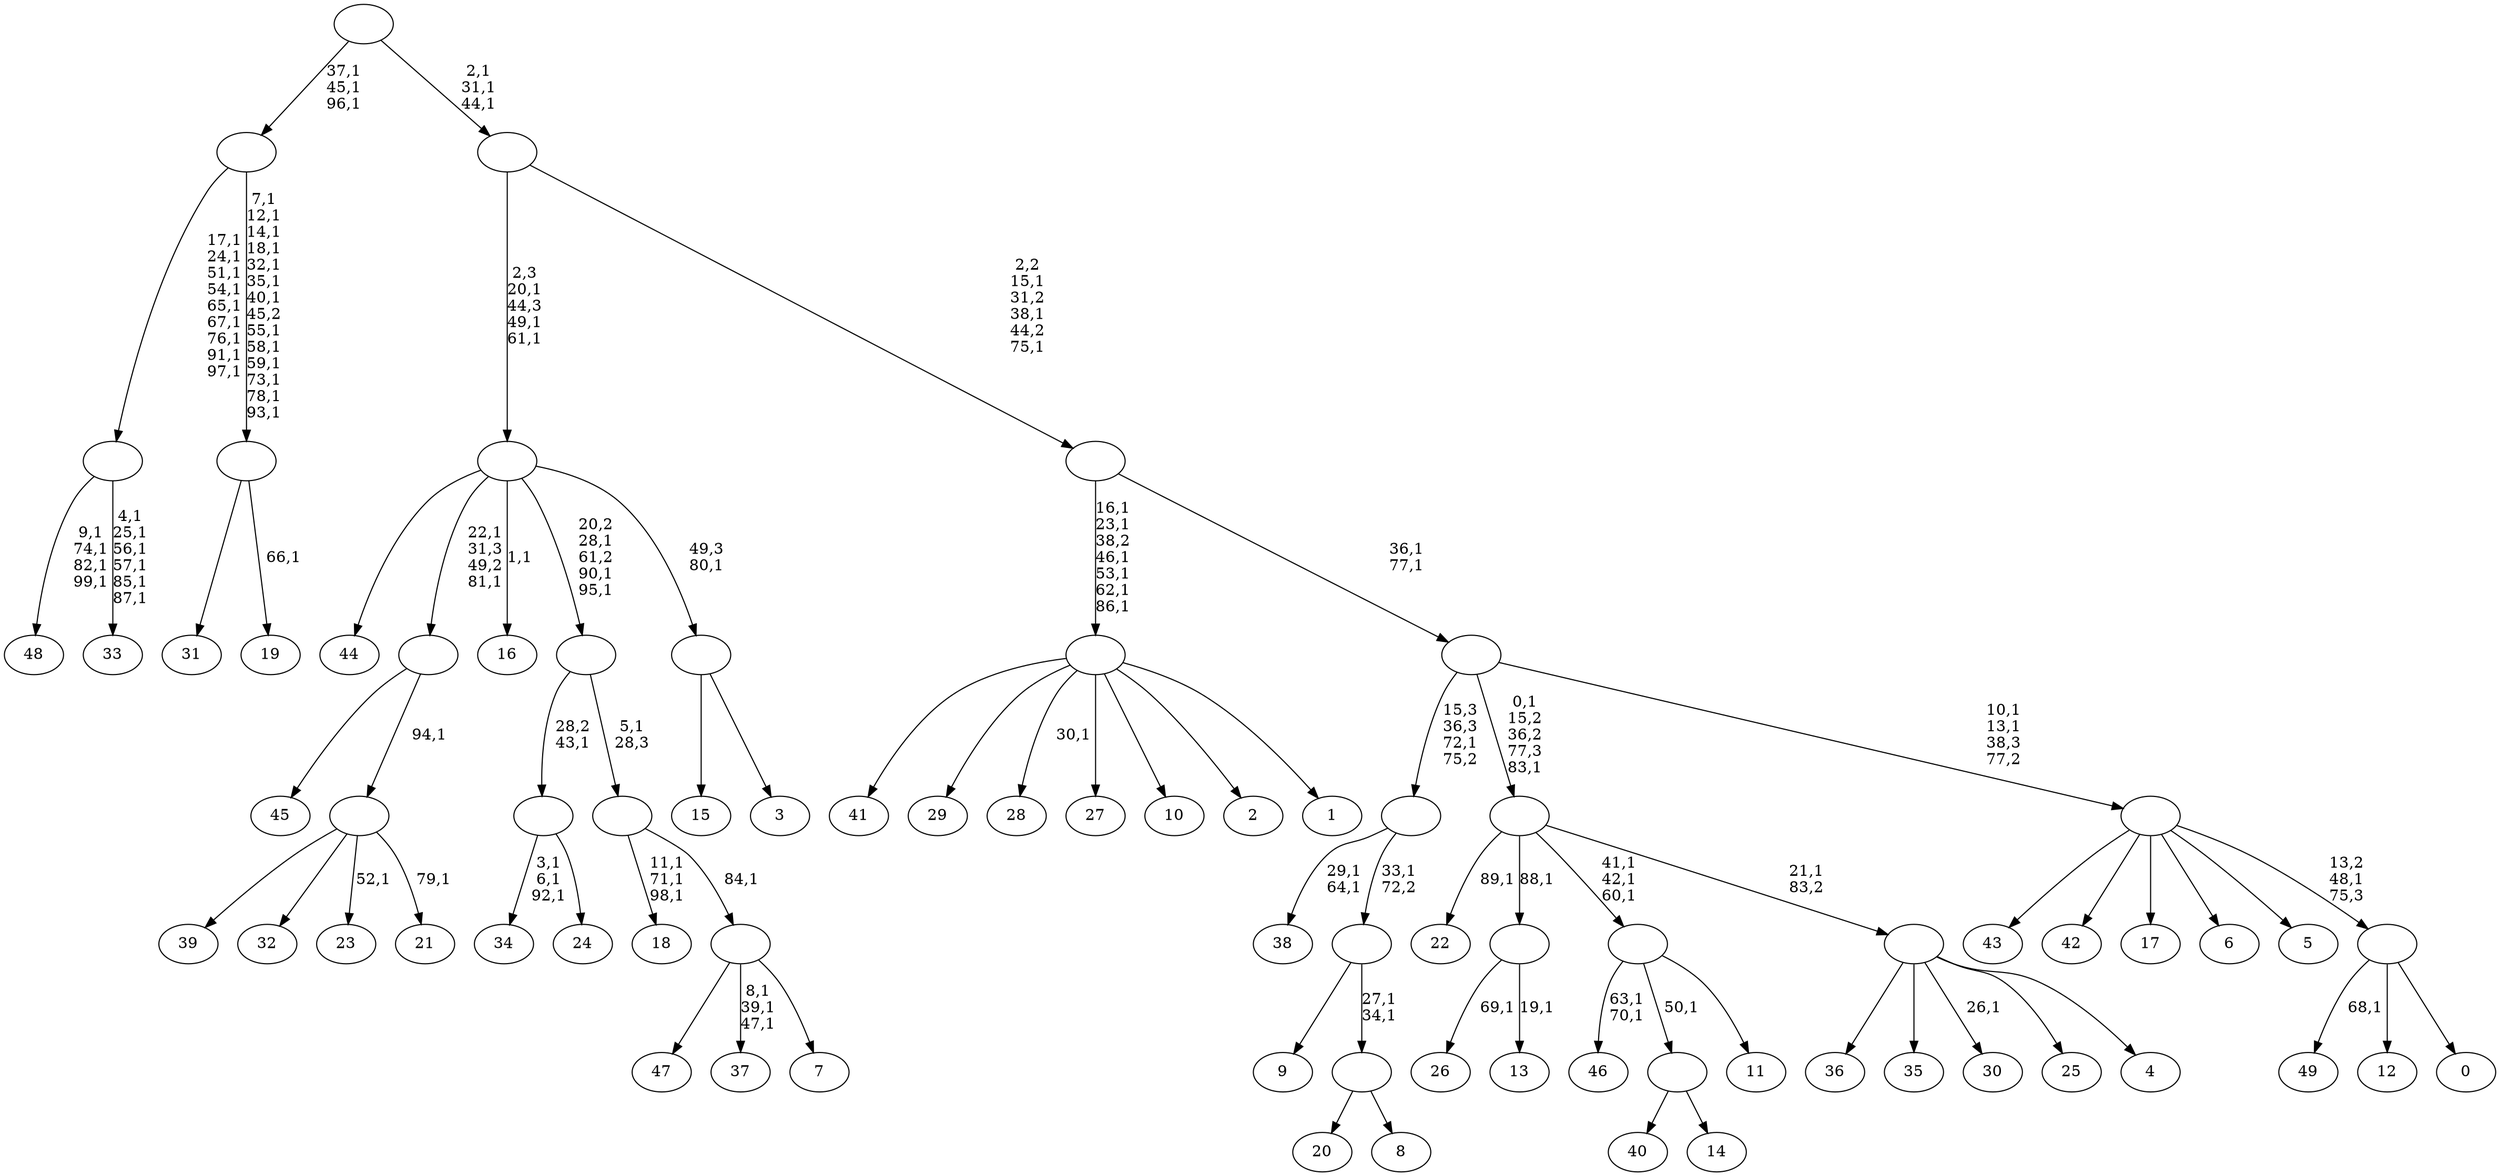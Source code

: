 digraph T {
	150 [label="49"]
	148 [label="48"]
	143 [label="47"]
	142 [label="46"]
	139 [label="45"]
	138 [label="44"]
	137 [label="43"]
	136 [label="42"]
	135 [label="41"]
	134 [label="40"]
	133 [label="39"]
	132 [label="38"]
	129 [label="37"]
	125 [label="36"]
	124 [label="35"]
	123 [label="34"]
	119 [label="33"]
	112 [label=""]
	103 [label="32"]
	102 [label="31"]
	101 [label="30"]
	99 [label="29"]
	98 [label="28"]
	96 [label="27"]
	95 [label="26"]
	93 [label="25"]
	92 [label="24"]
	91 [label=""]
	90 [label="23"]
	88 [label="22"]
	86 [label="21"]
	84 [label=""]
	83 [label=""]
	81 [label="20"]
	80 [label="19"]
	78 [label=""]
	65 [label=""]
	62 [label="18"]
	58 [label="17"]
	57 [label="16"]
	55 [label="15"]
	54 [label="14"]
	53 [label=""]
	52 [label="13"]
	50 [label=""]
	49 [label="12"]
	48 [label="11"]
	47 [label=""]
	44 [label="10"]
	43 [label="9"]
	42 [label="8"]
	41 [label=""]
	39 [label=""]
	38 [label=""]
	37 [label="7"]
	36 [label=""]
	35 [label=""]
	34 [label=""]
	31 [label="6"]
	30 [label="5"]
	29 [label="4"]
	28 [label=""]
	27 [label=""]
	25 [label="3"]
	24 [label=""]
	23 [label=""]
	20 [label="2"]
	19 [label="1"]
	18 [label=""]
	12 [label="0"]
	11 [label=""]
	10 [label=""]
	8 [label=""]
	6 [label=""]
	3 [label=""]
	0 [label=""]
	112 -> 119 [label="4,1\n25,1\n56,1\n57,1\n85,1\n87,1"]
	112 -> 148 [label="9,1\n74,1\n82,1\n99,1"]
	91 -> 123 [label="3,1\n6,1\n92,1"]
	91 -> 92 [label=""]
	84 -> 86 [label="79,1"]
	84 -> 90 [label="52,1"]
	84 -> 133 [label=""]
	84 -> 103 [label=""]
	83 -> 139 [label=""]
	83 -> 84 [label="94,1"]
	78 -> 80 [label="66,1"]
	78 -> 102 [label=""]
	65 -> 78 [label="7,1\n12,1\n14,1\n18,1\n32,1\n35,1\n40,1\n45,2\n55,1\n58,1\n59,1\n73,1\n78,1\n93,1"]
	65 -> 112 [label="17,1\n24,1\n51,1\n54,1\n65,1\n67,1\n76,1\n91,1\n97,1"]
	53 -> 134 [label=""]
	53 -> 54 [label=""]
	50 -> 52 [label="19,1"]
	50 -> 95 [label="69,1"]
	47 -> 142 [label="63,1\n70,1"]
	47 -> 53 [label="50,1"]
	47 -> 48 [label=""]
	41 -> 81 [label=""]
	41 -> 42 [label=""]
	39 -> 41 [label="27,1\n34,1"]
	39 -> 43 [label=""]
	38 -> 132 [label="29,1\n64,1"]
	38 -> 39 [label="33,1\n72,2"]
	36 -> 129 [label="8,1\n39,1\n47,1"]
	36 -> 143 [label=""]
	36 -> 37 [label=""]
	35 -> 62 [label="11,1\n71,1\n98,1"]
	35 -> 36 [label="84,1"]
	34 -> 91 [label="28,2\n43,1"]
	34 -> 35 [label="5,1\n28,3"]
	28 -> 101 [label="26,1"]
	28 -> 125 [label=""]
	28 -> 124 [label=""]
	28 -> 93 [label=""]
	28 -> 29 [label=""]
	27 -> 47 [label="41,1\n42,1\n60,1"]
	27 -> 88 [label="89,1"]
	27 -> 50 [label="88,1"]
	27 -> 28 [label="21,1\n83,2"]
	24 -> 55 [label=""]
	24 -> 25 [label=""]
	23 -> 34 [label="20,2\n28,1\n61,2\n90,1\n95,1"]
	23 -> 57 [label="1,1"]
	23 -> 83 [label="22,1\n31,3\n49,2\n81,1"]
	23 -> 138 [label=""]
	23 -> 24 [label="49,3\n80,1"]
	18 -> 98 [label="30,1"]
	18 -> 135 [label=""]
	18 -> 99 [label=""]
	18 -> 96 [label=""]
	18 -> 44 [label=""]
	18 -> 20 [label=""]
	18 -> 19 [label=""]
	11 -> 150 [label="68,1"]
	11 -> 49 [label=""]
	11 -> 12 [label=""]
	10 -> 137 [label=""]
	10 -> 136 [label=""]
	10 -> 58 [label=""]
	10 -> 31 [label=""]
	10 -> 30 [label=""]
	10 -> 11 [label="13,2\n48,1\n75,3"]
	8 -> 10 [label="10,1\n13,1\n38,3\n77,2"]
	8 -> 27 [label="0,1\n15,2\n36,2\n77,3\n83,1"]
	8 -> 38 [label="15,3\n36,3\n72,1\n75,2"]
	6 -> 8 [label="36,1\n77,1"]
	6 -> 18 [label="16,1\n23,1\n38,2\n46,1\n53,1\n62,1\n86,1"]
	3 -> 6 [label="2,2\n15,1\n31,2\n38,1\n44,2\n75,1"]
	3 -> 23 [label="2,3\n20,1\n44,3\n49,1\n61,1"]
	0 -> 3 [label="2,1\n31,1\n44,1"]
	0 -> 65 [label="37,1\n45,1\n96,1"]
}
